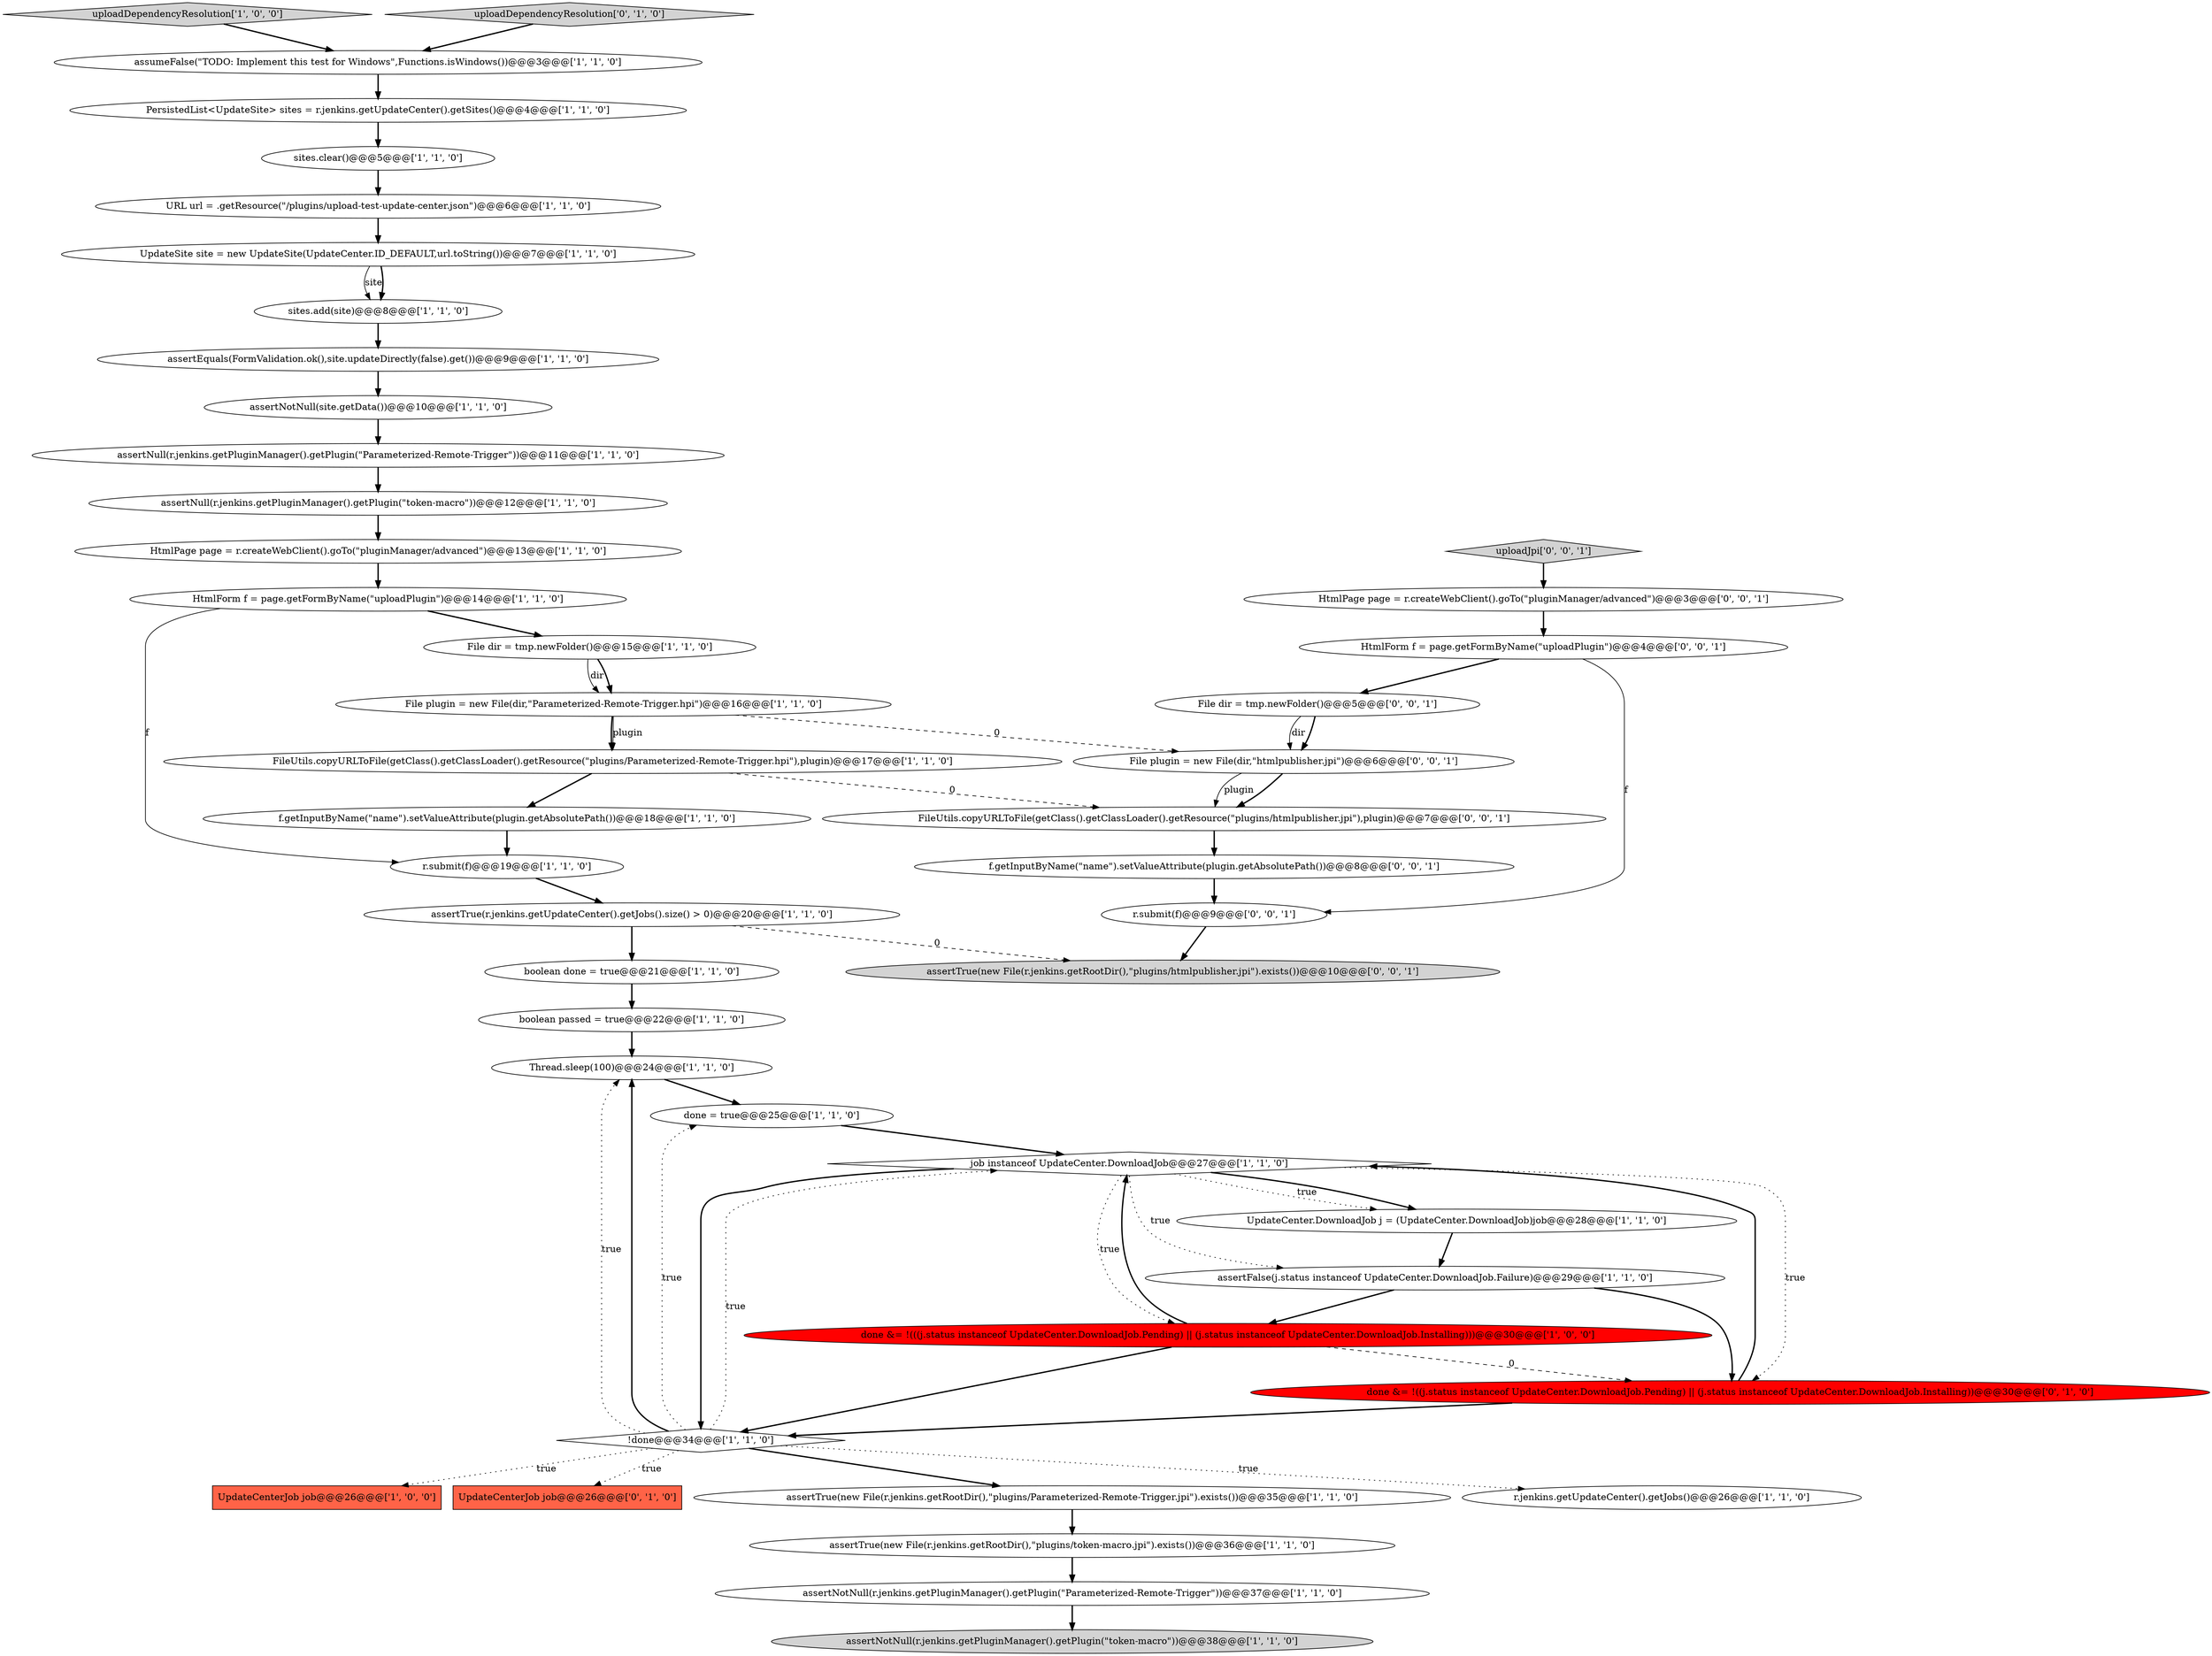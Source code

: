 digraph {
14 [style = filled, label = "sites.clear()@@@5@@@['1', '1', '0']", fillcolor = white, shape = ellipse image = "AAA0AAABBB1BBB"];
1 [style = filled, label = "boolean done = true@@@21@@@['1', '1', '0']", fillcolor = white, shape = ellipse image = "AAA0AAABBB1BBB"];
3 [style = filled, label = "HtmlPage page = r.createWebClient().goTo(\"pluginManager/advanced\")@@@13@@@['1', '1', '0']", fillcolor = white, shape = ellipse image = "AAA0AAABBB1BBB"];
17 [style = filled, label = "assumeFalse(\"TODO: Implement this test for Windows\",Functions.isWindows())@@@3@@@['1', '1', '0']", fillcolor = white, shape = ellipse image = "AAA0AAABBB1BBB"];
8 [style = filled, label = "assertNotNull(r.jenkins.getPluginManager().getPlugin(\"token-macro\"))@@@38@@@['1', '1', '0']", fillcolor = lightgray, shape = ellipse image = "AAA0AAABBB1BBB"];
4 [style = filled, label = "r.submit(f)@@@19@@@['1', '1', '0']", fillcolor = white, shape = ellipse image = "AAA0AAABBB1BBB"];
10 [style = filled, label = "Thread.sleep(100)@@@24@@@['1', '1', '0']", fillcolor = white, shape = ellipse image = "AAA0AAABBB1BBB"];
22 [style = filled, label = "UpdateCenterJob job@@@26@@@['1', '0', '0']", fillcolor = tomato, shape = box image = "AAA0AAABBB1BBB"];
32 [style = filled, label = "URL url = .getResource(\"/plugins/upload-test-update-center.json\")@@@6@@@['1', '1', '0']", fillcolor = white, shape = ellipse image = "AAA0AAABBB1BBB"];
27 [style = filled, label = "assertFalse(j.status instanceof UpdateCenter.DownloadJob.Failure)@@@29@@@['1', '1', '0']", fillcolor = white, shape = ellipse image = "AAA0AAABBB1BBB"];
39 [style = filled, label = "f.getInputByName(\"name\").setValueAttribute(plugin.getAbsolutePath())@@@8@@@['0', '0', '1']", fillcolor = white, shape = ellipse image = "AAA0AAABBB3BBB"];
7 [style = filled, label = "!done@@@34@@@['1', '1', '0']", fillcolor = white, shape = diamond image = "AAA0AAABBB1BBB"];
19 [style = filled, label = "done &= !(((j.status instanceof UpdateCenter.DownloadJob.Pending) || (j.status instanceof UpdateCenter.DownloadJob.Installing)))@@@30@@@['1', '0', '0']", fillcolor = red, shape = ellipse image = "AAA1AAABBB1BBB"];
34 [style = filled, label = "done &= !((j.status instanceof UpdateCenter.DownloadJob.Pending) || (j.status instanceof UpdateCenter.DownloadJob.Installing))@@@30@@@['0', '1', '0']", fillcolor = red, shape = ellipse image = "AAA1AAABBB2BBB"];
24 [style = filled, label = "boolean passed = true@@@22@@@['1', '1', '0']", fillcolor = white, shape = ellipse image = "AAA0AAABBB1BBB"];
38 [style = filled, label = "File dir = tmp.newFolder()@@@5@@@['0', '0', '1']", fillcolor = white, shape = ellipse image = "AAA0AAABBB3BBB"];
44 [style = filled, label = "FileUtils.copyURLToFile(getClass().getClassLoader().getResource(\"plugins/htmlpublisher.jpi\"),plugin)@@@7@@@['0', '0', '1']", fillcolor = white, shape = ellipse image = "AAA0AAABBB3BBB"];
13 [style = filled, label = "assertNotNull(r.jenkins.getPluginManager().getPlugin(\"Parameterized-Remote-Trigger\"))@@@37@@@['1', '1', '0']", fillcolor = white, shape = ellipse image = "AAA0AAABBB1BBB"];
6 [style = filled, label = "File dir = tmp.newFolder()@@@15@@@['1', '1', '0']", fillcolor = white, shape = ellipse image = "AAA0AAABBB1BBB"];
41 [style = filled, label = "assertTrue(new File(r.jenkins.getRootDir(),\"plugins/htmlpublisher.jpi\").exists())@@@10@@@['0', '0', '1']", fillcolor = lightgray, shape = ellipse image = "AAA0AAABBB3BBB"];
29 [style = filled, label = "f.getInputByName(\"name\").setValueAttribute(plugin.getAbsolutePath())@@@18@@@['1', '1', '0']", fillcolor = white, shape = ellipse image = "AAA0AAABBB1BBB"];
31 [style = filled, label = "uploadDependencyResolution['1', '0', '0']", fillcolor = lightgray, shape = diamond image = "AAA0AAABBB1BBB"];
36 [style = filled, label = "UpdateCenterJob job@@@26@@@['0', '1', '0']", fillcolor = tomato, shape = box image = "AAA0AAABBB2BBB"];
23 [style = filled, label = "UpdateCenter.DownloadJob j = (UpdateCenter.DownloadJob)job@@@28@@@['1', '1', '0']", fillcolor = white, shape = ellipse image = "AAA0AAABBB1BBB"];
16 [style = filled, label = "assertTrue(r.jenkins.getUpdateCenter().getJobs().size() > 0)@@@20@@@['1', '1', '0']", fillcolor = white, shape = ellipse image = "AAA0AAABBB1BBB"];
0 [style = filled, label = "assertNotNull(site.getData())@@@10@@@['1', '1', '0']", fillcolor = white, shape = ellipse image = "AAA0AAABBB1BBB"];
2 [style = filled, label = "job instanceof UpdateCenter.DownloadJob@@@27@@@['1', '1', '0']", fillcolor = white, shape = diamond image = "AAA0AAABBB1BBB"];
5 [style = filled, label = "assertEquals(FormValidation.ok(),site.updateDirectly(false).get())@@@9@@@['1', '1', '0']", fillcolor = white, shape = ellipse image = "AAA0AAABBB1BBB"];
11 [style = filled, label = "assertNull(r.jenkins.getPluginManager().getPlugin(\"Parameterized-Remote-Trigger\"))@@@11@@@['1', '1', '0']", fillcolor = white, shape = ellipse image = "AAA0AAABBB1BBB"];
33 [style = filled, label = "File plugin = new File(dir,\"Parameterized-Remote-Trigger.hpi\")@@@16@@@['1', '1', '0']", fillcolor = white, shape = ellipse image = "AAA0AAABBB1BBB"];
43 [style = filled, label = "uploadJpi['0', '0', '1']", fillcolor = lightgray, shape = diamond image = "AAA0AAABBB3BBB"];
15 [style = filled, label = "done = true@@@25@@@['1', '1', '0']", fillcolor = white, shape = ellipse image = "AAA0AAABBB1BBB"];
45 [style = filled, label = "r.submit(f)@@@9@@@['0', '0', '1']", fillcolor = white, shape = ellipse image = "AAA0AAABBB3BBB"];
9 [style = filled, label = "sites.add(site)@@@8@@@['1', '1', '0']", fillcolor = white, shape = ellipse image = "AAA0AAABBB1BBB"];
30 [style = filled, label = "PersistedList<UpdateSite> sites = r.jenkins.getUpdateCenter().getSites()@@@4@@@['1', '1', '0']", fillcolor = white, shape = ellipse image = "AAA0AAABBB1BBB"];
20 [style = filled, label = "FileUtils.copyURLToFile(getClass().getClassLoader().getResource(\"plugins/Parameterized-Remote-Trigger.hpi\"),plugin)@@@17@@@['1', '1', '0']", fillcolor = white, shape = ellipse image = "AAA0AAABBB1BBB"];
21 [style = filled, label = "assertTrue(new File(r.jenkins.getRootDir(),\"plugins/Parameterized-Remote-Trigger.jpi\").exists())@@@35@@@['1', '1', '0']", fillcolor = white, shape = ellipse image = "AAA0AAABBB1BBB"];
25 [style = filled, label = "r.jenkins.getUpdateCenter().getJobs()@@@26@@@['1', '1', '0']", fillcolor = white, shape = ellipse image = "AAA0AAABBB1BBB"];
37 [style = filled, label = "HtmlForm f = page.getFormByName(\"uploadPlugin\")@@@4@@@['0', '0', '1']", fillcolor = white, shape = ellipse image = "AAA0AAABBB3BBB"];
28 [style = filled, label = "HtmlForm f = page.getFormByName(\"uploadPlugin\")@@@14@@@['1', '1', '0']", fillcolor = white, shape = ellipse image = "AAA0AAABBB1BBB"];
12 [style = filled, label = "assertNull(r.jenkins.getPluginManager().getPlugin(\"token-macro\"))@@@12@@@['1', '1', '0']", fillcolor = white, shape = ellipse image = "AAA0AAABBB1BBB"];
42 [style = filled, label = "File plugin = new File(dir,\"htmlpublisher.jpi\")@@@6@@@['0', '0', '1']", fillcolor = white, shape = ellipse image = "AAA0AAABBB3BBB"];
18 [style = filled, label = "UpdateSite site = new UpdateSite(UpdateCenter.ID_DEFAULT,url.toString())@@@7@@@['1', '1', '0']", fillcolor = white, shape = ellipse image = "AAA0AAABBB1BBB"];
40 [style = filled, label = "HtmlPage page = r.createWebClient().goTo(\"pluginManager/advanced\")@@@3@@@['0', '0', '1']", fillcolor = white, shape = ellipse image = "AAA0AAABBB3BBB"];
35 [style = filled, label = "uploadDependencyResolution['0', '1', '0']", fillcolor = lightgray, shape = diamond image = "AAA0AAABBB2BBB"];
26 [style = filled, label = "assertTrue(new File(r.jenkins.getRootDir(),\"plugins/token-macro.jpi\").exists())@@@36@@@['1', '1', '0']", fillcolor = white, shape = ellipse image = "AAA0AAABBB1BBB"];
24->10 [style = bold, label=""];
45->41 [style = bold, label=""];
7->2 [style = dotted, label="true"];
15->2 [style = bold, label=""];
28->6 [style = bold, label=""];
29->4 [style = bold, label=""];
18->9 [style = solid, label="site"];
10->15 [style = bold, label=""];
33->20 [style = bold, label=""];
7->10 [style = dotted, label="true"];
23->27 [style = bold, label=""];
20->29 [style = bold, label=""];
7->10 [style = bold, label=""];
37->45 [style = solid, label="f"];
2->34 [style = dotted, label="true"];
7->36 [style = dotted, label="true"];
34->7 [style = bold, label=""];
0->11 [style = bold, label=""];
2->23 [style = dotted, label="true"];
39->45 [style = bold, label=""];
17->30 [style = bold, label=""];
11->12 [style = bold, label=""];
19->2 [style = bold, label=""];
38->42 [style = bold, label=""];
44->39 [style = bold, label=""];
6->33 [style = solid, label="dir"];
7->15 [style = dotted, label="true"];
26->13 [style = bold, label=""];
38->42 [style = solid, label="dir"];
33->42 [style = dashed, label="0"];
2->19 [style = dotted, label="true"];
43->40 [style = bold, label=""];
2->23 [style = bold, label=""];
19->34 [style = dashed, label="0"];
21->26 [style = bold, label=""];
3->28 [style = bold, label=""];
20->44 [style = dashed, label="0"];
16->41 [style = dashed, label="0"];
28->4 [style = solid, label="f"];
27->34 [style = bold, label=""];
42->44 [style = bold, label=""];
5->0 [style = bold, label=""];
16->1 [style = bold, label=""];
34->2 [style = bold, label=""];
2->27 [style = dotted, label="true"];
1->24 [style = bold, label=""];
6->33 [style = bold, label=""];
37->38 [style = bold, label=""];
18->9 [style = bold, label=""];
35->17 [style = bold, label=""];
7->25 [style = dotted, label="true"];
9->5 [style = bold, label=""];
7->21 [style = bold, label=""];
30->14 [style = bold, label=""];
42->44 [style = solid, label="plugin"];
12->3 [style = bold, label=""];
27->19 [style = bold, label=""];
32->18 [style = bold, label=""];
2->7 [style = bold, label=""];
13->8 [style = bold, label=""];
31->17 [style = bold, label=""];
7->22 [style = dotted, label="true"];
14->32 [style = bold, label=""];
33->20 [style = solid, label="plugin"];
19->7 [style = bold, label=""];
4->16 [style = bold, label=""];
40->37 [style = bold, label=""];
}
